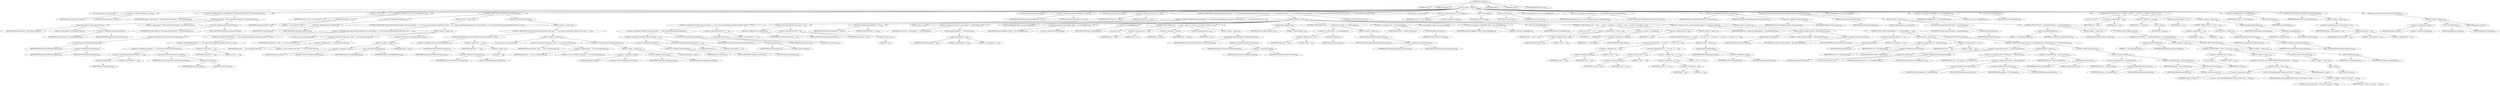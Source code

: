 digraph "normalize" {  
"1124" [label = <(METHOD,normalize)<SUB>549</SUB>> ]
"1125" [label = <(PARAM,this)<SUB>549</SUB>> ]
"1126" [label = <(PARAM,String path)<SUB>549</SUB>> ]
"1127" [label = <(BLOCK,&lt;empty&gt;,&lt;empty&gt;)<SUB>549</SUB>> ]
"1128" [label = <(LOCAL,String orig: java.lang.String)> ]
"1129" [label = <(&lt;operator&gt;.assignment,String orig = path)<SUB>550</SUB>> ]
"1130" [label = <(IDENTIFIER,orig,String orig = path)<SUB>550</SUB>> ]
"1131" [label = <(IDENTIFIER,path,String orig = path)<SUB>550</SUB>> ]
"1132" [label = <(&lt;operator&gt;.assignment,path = path.replace('/', File.separatorChar).replace('\\', File.separatorChar))<SUB>552</SUB>> ]
"1133" [label = <(IDENTIFIER,path,path = path.replace('/', File.separatorChar).replace('\\', File.separatorChar))<SUB>552</SUB>> ]
"1134" [label = <(replace,path.replace('/', File.separatorChar).replace('\\', File.separatorChar))<SUB>552</SUB>> ]
"1135" [label = <(replace,path.replace('/', File.separatorChar))<SUB>552</SUB>> ]
"1136" [label = <(IDENTIFIER,path,path.replace('/', File.separatorChar))<SUB>552</SUB>> ]
"1137" [label = <(LITERAL,'/',path.replace('/', File.separatorChar))<SUB>552</SUB>> ]
"1138" [label = <(&lt;operator&gt;.fieldAccess,File.separatorChar)<SUB>552</SUB>> ]
"1139" [label = <(IDENTIFIER,File,path.replace('/', File.separatorChar))<SUB>552</SUB>> ]
"1140" [label = <(FIELD_IDENTIFIER,separatorChar,separatorChar)<SUB>552</SUB>> ]
"1141" [label = <(LITERAL,'\\',path.replace('/', File.separatorChar).replace('\\', File.separatorChar))<SUB>553</SUB>> ]
"1142" [label = <(&lt;operator&gt;.fieldAccess,File.separatorChar)<SUB>553</SUB>> ]
"1143" [label = <(IDENTIFIER,File,path.replace('/', File.separatorChar).replace('\\', File.separatorChar))<SUB>553</SUB>> ]
"1144" [label = <(FIELD_IDENTIFIER,separatorChar,separatorChar)<SUB>553</SUB>> ]
"1145" [label = <(LOCAL,int colon: int)> ]
"1146" [label = <(&lt;operator&gt;.assignment,int colon = path.indexOf(&quot;:&quot;))<SUB>556</SUB>> ]
"1147" [label = <(IDENTIFIER,colon,int colon = path.indexOf(&quot;:&quot;))<SUB>556</SUB>> ]
"1148" [label = <(indexOf,path.indexOf(&quot;:&quot;))<SUB>556</SUB>> ]
"1149" [label = <(IDENTIFIER,path,path.indexOf(&quot;:&quot;))<SUB>556</SUB>> ]
"1150" [label = <(LITERAL,&quot;:&quot;,path.indexOf(&quot;:&quot;))<SUB>556</SUB>> ]
"1151" [label = <(CONTROL_STRUCTURE,if (!onNetWare),if (!onNetWare))<SUB>558</SUB>> ]
"1152" [label = <(&lt;operator&gt;.logicalNot,!onNetWare)<SUB>558</SUB>> ]
"1153" [label = <(&lt;operator&gt;.fieldAccess,this.onNetWare)<SUB>558</SUB>> ]
"1154" [label = <(IDENTIFIER,this,!onNetWare)<SUB>558</SUB>> ]
"1155" [label = <(FIELD_IDENTIFIER,onNetWare,onNetWare)<SUB>558</SUB>> ]
"1156" [label = <(BLOCK,&lt;empty&gt;,&lt;empty&gt;)<SUB>558</SUB>> ]
"1157" [label = <(CONTROL_STRUCTURE,if (!path.startsWith(File.separator) &amp;&amp; !(path.length() &gt;= 2 &amp;&amp; Character.isLetter(path.charAt(0)) &amp;&amp; colon == 1)),if (!path.startsWith(File.separator) &amp;&amp; !(path.length() &gt;= 2 &amp;&amp; Character.isLetter(path.charAt(0)) &amp;&amp; colon == 1)))<SUB>559</SUB>> ]
"1158" [label = <(&lt;operator&gt;.logicalAnd,!path.startsWith(File.separator) &amp;&amp; !(path.length() &gt;= 2 &amp;&amp; Character.isLetter(path.charAt(0)) &amp;&amp; colon == 1))<SUB>559</SUB>> ]
"1159" [label = <(&lt;operator&gt;.logicalNot,!path.startsWith(File.separator))<SUB>559</SUB>> ]
"1160" [label = <(startsWith,path.startsWith(File.separator))<SUB>559</SUB>> ]
"1161" [label = <(IDENTIFIER,path,path.startsWith(File.separator))<SUB>559</SUB>> ]
"1162" [label = <(&lt;operator&gt;.fieldAccess,File.separator)<SUB>559</SUB>> ]
"1163" [label = <(IDENTIFIER,File,path.startsWith(File.separator))<SUB>559</SUB>> ]
"1164" [label = <(FIELD_IDENTIFIER,separator,separator)<SUB>559</SUB>> ]
"1165" [label = <(&lt;operator&gt;.logicalNot,!(path.length() &gt;= 2 &amp;&amp; Character.isLetter(path.charAt(0)) &amp;&amp; colon == 1))<SUB>560</SUB>> ]
"1166" [label = <(&lt;operator&gt;.logicalAnd,path.length() &gt;= 2 &amp;&amp; Character.isLetter(path.charAt(0)) &amp;&amp; colon == 1)<SUB>560</SUB>> ]
"1167" [label = <(&lt;operator&gt;.logicalAnd,path.length() &gt;= 2 &amp;&amp; Character.isLetter(path.charAt(0)))<SUB>560</SUB>> ]
"1168" [label = <(&lt;operator&gt;.greaterEqualsThan,path.length() &gt;= 2)<SUB>560</SUB>> ]
"1169" [label = <(length,path.length())<SUB>560</SUB>> ]
"1170" [label = <(IDENTIFIER,path,path.length())<SUB>560</SUB>> ]
"1171" [label = <(LITERAL,2,path.length() &gt;= 2)<SUB>560</SUB>> ]
"1172" [label = <(isLetter,Character.isLetter(path.charAt(0)))<SUB>561</SUB>> ]
"1173" [label = <(IDENTIFIER,Character,Character.isLetter(path.charAt(0)))<SUB>561</SUB>> ]
"1174" [label = <(charAt,path.charAt(0))<SUB>561</SUB>> ]
"1175" [label = <(IDENTIFIER,path,path.charAt(0))<SUB>561</SUB>> ]
"1176" [label = <(LITERAL,0,path.charAt(0))<SUB>561</SUB>> ]
"1177" [label = <(&lt;operator&gt;.equals,colon == 1)<SUB>562</SUB>> ]
"1178" [label = <(IDENTIFIER,colon,colon == 1)<SUB>562</SUB>> ]
"1179" [label = <(LITERAL,1,colon == 1)<SUB>562</SUB>> ]
"1180" [label = <(BLOCK,&lt;empty&gt;,&lt;empty&gt;)<SUB>562</SUB>> ]
"1181" [label = <(LOCAL,String msg: java.lang.String)> ]
"1182" [label = <(&lt;operator&gt;.assignment,String msg = path + &quot; is not an absolute path&quot;)<SUB>563</SUB>> ]
"1183" [label = <(IDENTIFIER,msg,String msg = path + &quot; is not an absolute path&quot;)<SUB>563</SUB>> ]
"1184" [label = <(&lt;operator&gt;.addition,path + &quot; is not an absolute path&quot;)<SUB>563</SUB>> ]
"1185" [label = <(IDENTIFIER,path,path + &quot; is not an absolute path&quot;)<SUB>563</SUB>> ]
"1186" [label = <(LITERAL,&quot; is not an absolute path&quot;,path + &quot; is not an absolute path&quot;)<SUB>563</SUB>> ]
"1187" [label = <(&lt;operator&gt;.throw,throw new BuildException(msg);)<SUB>564</SUB>> ]
"1188" [label = <(BLOCK,&lt;empty&gt;,&lt;empty&gt;)<SUB>564</SUB>> ]
"1189" [label = <(&lt;operator&gt;.assignment,&lt;empty&gt;)> ]
"1190" [label = <(IDENTIFIER,$obj41,&lt;empty&gt;)> ]
"1191" [label = <(&lt;operator&gt;.alloc,new BuildException(msg))<SUB>564</SUB>> ]
"1192" [label = <(&lt;init&gt;,new BuildException(msg))<SUB>564</SUB>> ]
"1193" [label = <(IDENTIFIER,$obj41,new BuildException(msg))> ]
"1194" [label = <(IDENTIFIER,msg,new BuildException(msg))<SUB>564</SUB>> ]
"1195" [label = <(IDENTIFIER,$obj41,&lt;empty&gt;)> ]
"1196" [label = <(CONTROL_STRUCTURE,else,else)<SUB>566</SUB>> ]
"1197" [label = <(BLOCK,&lt;empty&gt;,&lt;empty&gt;)<SUB>566</SUB>> ]
"1198" [label = <(CONTROL_STRUCTURE,if (!path.startsWith(File.separator) &amp;&amp; (colon == -1)),if (!path.startsWith(File.separator) &amp;&amp; (colon == -1)))<SUB>567</SUB>> ]
"1199" [label = <(&lt;operator&gt;.logicalAnd,!path.startsWith(File.separator) &amp;&amp; (colon == -1))<SUB>567</SUB>> ]
"1200" [label = <(&lt;operator&gt;.logicalNot,!path.startsWith(File.separator))<SUB>567</SUB>> ]
"1201" [label = <(startsWith,path.startsWith(File.separator))<SUB>567</SUB>> ]
"1202" [label = <(IDENTIFIER,path,path.startsWith(File.separator))<SUB>567</SUB>> ]
"1203" [label = <(&lt;operator&gt;.fieldAccess,File.separator)<SUB>567</SUB>> ]
"1204" [label = <(IDENTIFIER,File,path.startsWith(File.separator))<SUB>567</SUB>> ]
"1205" [label = <(FIELD_IDENTIFIER,separator,separator)<SUB>567</SUB>> ]
"1206" [label = <(&lt;operator&gt;.equals,colon == -1)<SUB>568</SUB>> ]
"1207" [label = <(IDENTIFIER,colon,colon == -1)<SUB>568</SUB>> ]
"1208" [label = <(&lt;operator&gt;.minus,-1)<SUB>568</SUB>> ]
"1209" [label = <(LITERAL,1,-1)<SUB>568</SUB>> ]
"1210" [label = <(BLOCK,&lt;empty&gt;,&lt;empty&gt;)<SUB>568</SUB>> ]
"1211" [label = <(LOCAL,String msg: java.lang.String)> ]
"1212" [label = <(&lt;operator&gt;.assignment,String msg = path + &quot; is not an absolute path&quot;)<SUB>569</SUB>> ]
"1213" [label = <(IDENTIFIER,msg,String msg = path + &quot; is not an absolute path&quot;)<SUB>569</SUB>> ]
"1214" [label = <(&lt;operator&gt;.addition,path + &quot; is not an absolute path&quot;)<SUB>569</SUB>> ]
"1215" [label = <(IDENTIFIER,path,path + &quot; is not an absolute path&quot;)<SUB>569</SUB>> ]
"1216" [label = <(LITERAL,&quot; is not an absolute path&quot;,path + &quot; is not an absolute path&quot;)<SUB>569</SUB>> ]
"1217" [label = <(&lt;operator&gt;.throw,throw new BuildException(msg);)<SUB>570</SUB>> ]
"1218" [label = <(BLOCK,&lt;empty&gt;,&lt;empty&gt;)<SUB>570</SUB>> ]
"1219" [label = <(&lt;operator&gt;.assignment,&lt;empty&gt;)> ]
"1220" [label = <(IDENTIFIER,$obj42,&lt;empty&gt;)> ]
"1221" [label = <(&lt;operator&gt;.alloc,new BuildException(msg))<SUB>570</SUB>> ]
"1222" [label = <(&lt;init&gt;,new BuildException(msg))<SUB>570</SUB>> ]
"1223" [label = <(IDENTIFIER,$obj42,new BuildException(msg))> ]
"1224" [label = <(IDENTIFIER,msg,new BuildException(msg))<SUB>570</SUB>> ]
"1225" [label = <(IDENTIFIER,$obj42,&lt;empty&gt;)> ]
"1226" [label = <(LOCAL,boolean dosWithDrive: boolean)> ]
"1227" [label = <(&lt;operator&gt;.assignment,boolean dosWithDrive = false)<SUB>574</SUB>> ]
"1228" [label = <(IDENTIFIER,dosWithDrive,boolean dosWithDrive = false)<SUB>574</SUB>> ]
"1229" [label = <(LITERAL,false,boolean dosWithDrive = false)<SUB>574</SUB>> ]
"1230" [label = <(LOCAL,String root: java.lang.String)> ]
"1231" [label = <(&lt;operator&gt;.assignment,String root = null)<SUB>575</SUB>> ]
"1232" [label = <(IDENTIFIER,root,String root = null)<SUB>575</SUB>> ]
"1233" [label = <(LITERAL,null,String root = null)<SUB>575</SUB>> ]
"1234" [label = <(CONTROL_STRUCTURE,if ((!onNetWare &amp;&amp; path.length() &gt;= 2 &amp;&amp; Character.isLetter(path.charAt(0)) &amp;&amp; path.charAt(1) == ':') || (onNetWare &amp;&amp; colon &gt; -1)),if ((!onNetWare &amp;&amp; path.length() &gt;= 2 &amp;&amp; Character.isLetter(path.charAt(0)) &amp;&amp; path.charAt(1) == ':') || (onNetWare &amp;&amp; colon &gt; -1)))<SUB>577</SUB>> ]
"1235" [label = <(&lt;operator&gt;.logicalOr,(!onNetWare &amp;&amp; path.length() &gt;= 2 &amp;&amp; Character.isLetter(path.charAt(0)) &amp;&amp; path.charAt(1) == ':') || (onNetWare &amp;&amp; colon &gt; -1))<SUB>577</SUB>> ]
"1236" [label = <(&lt;operator&gt;.logicalAnd,!onNetWare &amp;&amp; path.length() &gt;= 2 &amp;&amp; Character.isLetter(path.charAt(0)) &amp;&amp; path.charAt(1) == ':')<SUB>577</SUB>> ]
"1237" [label = <(&lt;operator&gt;.logicalAnd,!onNetWare &amp;&amp; path.length() &gt;= 2 &amp;&amp; Character.isLetter(path.charAt(0)))<SUB>577</SUB>> ]
"1238" [label = <(&lt;operator&gt;.logicalAnd,!onNetWare &amp;&amp; path.length() &gt;= 2)<SUB>577</SUB>> ]
"1239" [label = <(&lt;operator&gt;.logicalNot,!onNetWare)<SUB>577</SUB>> ]
"1240" [label = <(&lt;operator&gt;.fieldAccess,this.onNetWare)<SUB>577</SUB>> ]
"1241" [label = <(IDENTIFIER,this,!onNetWare)<SUB>577</SUB>> ]
"1242" [label = <(FIELD_IDENTIFIER,onNetWare,onNetWare)<SUB>577</SUB>> ]
"1243" [label = <(&lt;operator&gt;.greaterEqualsThan,path.length() &gt;= 2)<SUB>578</SUB>> ]
"1244" [label = <(length,path.length())<SUB>578</SUB>> ]
"1245" [label = <(IDENTIFIER,path,path.length())<SUB>578</SUB>> ]
"1246" [label = <(LITERAL,2,path.length() &gt;= 2)<SUB>578</SUB>> ]
"1247" [label = <(isLetter,Character.isLetter(path.charAt(0)))<SUB>579</SUB>> ]
"1248" [label = <(IDENTIFIER,Character,Character.isLetter(path.charAt(0)))<SUB>579</SUB>> ]
"1249" [label = <(charAt,path.charAt(0))<SUB>579</SUB>> ]
"1250" [label = <(IDENTIFIER,path,path.charAt(0))<SUB>579</SUB>> ]
"1251" [label = <(LITERAL,0,path.charAt(0))<SUB>579</SUB>> ]
"1252" [label = <(&lt;operator&gt;.equals,path.charAt(1) == ':')<SUB>580</SUB>> ]
"1253" [label = <(charAt,path.charAt(1))<SUB>580</SUB>> ]
"1254" [label = <(IDENTIFIER,path,path.charAt(1))<SUB>580</SUB>> ]
"1255" [label = <(LITERAL,1,path.charAt(1))<SUB>580</SUB>> ]
"1256" [label = <(LITERAL,':',path.charAt(1) == ':')<SUB>580</SUB>> ]
"1257" [label = <(&lt;operator&gt;.logicalAnd,onNetWare &amp;&amp; colon &gt; -1)<SUB>581</SUB>> ]
"1258" [label = <(&lt;operator&gt;.fieldAccess,this.onNetWare)<SUB>581</SUB>> ]
"1259" [label = <(IDENTIFIER,this,onNetWare &amp;&amp; colon &gt; -1)<SUB>581</SUB>> ]
"1260" [label = <(FIELD_IDENTIFIER,onNetWare,onNetWare)<SUB>581</SUB>> ]
"1261" [label = <(&lt;operator&gt;.greaterThan,colon &gt; -1)<SUB>581</SUB>> ]
"1262" [label = <(IDENTIFIER,colon,colon &gt; -1)<SUB>581</SUB>> ]
"1263" [label = <(&lt;operator&gt;.minus,-1)<SUB>581</SUB>> ]
"1264" [label = <(LITERAL,1,-1)<SUB>581</SUB>> ]
"1265" [label = <(BLOCK,&lt;empty&gt;,&lt;empty&gt;)<SUB>581</SUB>> ]
"1266" [label = <(&lt;operator&gt;.assignment,dosWithDrive = true)<SUB>583</SUB>> ]
"1267" [label = <(IDENTIFIER,dosWithDrive,dosWithDrive = true)<SUB>583</SUB>> ]
"1268" [label = <(LITERAL,true,dosWithDrive = true)<SUB>583</SUB>> ]
"1269" [label = <(LOCAL,char[] ca: char[])> ]
"1270" [label = <(&lt;operator&gt;.assignment,char[] ca = path.replace('/', '\\').toCharArray())<SUB>585</SUB>> ]
"1271" [label = <(IDENTIFIER,ca,char[] ca = path.replace('/', '\\').toCharArray())<SUB>585</SUB>> ]
"1272" [label = <(toCharArray,path.replace('/', '\\').toCharArray())<SUB>585</SUB>> ]
"1273" [label = <(replace,path.replace('/', '\\'))<SUB>585</SUB>> ]
"1274" [label = <(IDENTIFIER,path,path.replace('/', '\\'))<SUB>585</SUB>> ]
"1275" [label = <(LITERAL,'/',path.replace('/', '\\'))<SUB>585</SUB>> ]
"1276" [label = <(LITERAL,'\\',path.replace('/', '\\'))<SUB>585</SUB>> ]
"57" [label = <(LOCAL,StringBuffer sbRoot: java.lang.StringBuffer)> ]
"1277" [label = <(&lt;operator&gt;.assignment,StringBuffer sbRoot = new StringBuffer())<SUB>586</SUB>> ]
"1278" [label = <(IDENTIFIER,sbRoot,StringBuffer sbRoot = new StringBuffer())<SUB>586</SUB>> ]
"1279" [label = <(&lt;operator&gt;.alloc,new StringBuffer())<SUB>586</SUB>> ]
"1280" [label = <(&lt;init&gt;,new StringBuffer())<SUB>586</SUB>> ]
"56" [label = <(IDENTIFIER,sbRoot,new StringBuffer())<SUB>586</SUB>> ]
"1281" [label = <(CONTROL_STRUCTURE,for (int i = 0; Some(i &lt; colon); i++),for (int i = 0; Some(i &lt; colon); i++))<SUB>587</SUB>> ]
"1282" [label = <(LOCAL,int i: int)> ]
"1283" [label = <(&lt;operator&gt;.assignment,int i = 0)<SUB>587</SUB>> ]
"1284" [label = <(IDENTIFIER,i,int i = 0)<SUB>587</SUB>> ]
"1285" [label = <(LITERAL,0,int i = 0)<SUB>587</SUB>> ]
"1286" [label = <(&lt;operator&gt;.lessThan,i &lt; colon)<SUB>587</SUB>> ]
"1287" [label = <(IDENTIFIER,i,i &lt; colon)<SUB>587</SUB>> ]
"1288" [label = <(IDENTIFIER,colon,i &lt; colon)<SUB>587</SUB>> ]
"1289" [label = <(&lt;operator&gt;.postIncrement,i++)<SUB>587</SUB>> ]
"1290" [label = <(IDENTIFIER,i,i++)<SUB>587</SUB>> ]
"1291" [label = <(BLOCK,&lt;empty&gt;,&lt;empty&gt;)<SUB>587</SUB>> ]
"1292" [label = <(append,sbRoot.append(Character.toUpperCase(ca[i])))<SUB>588</SUB>> ]
"1293" [label = <(IDENTIFIER,sbRoot,sbRoot.append(Character.toUpperCase(ca[i])))<SUB>588</SUB>> ]
"1294" [label = <(toUpperCase,Character.toUpperCase(ca[i]))<SUB>588</SUB>> ]
"1295" [label = <(IDENTIFIER,Character,Character.toUpperCase(ca[i]))<SUB>588</SUB>> ]
"1296" [label = <(&lt;operator&gt;.indexAccess,ca[i])<SUB>588</SUB>> ]
"1297" [label = <(IDENTIFIER,ca,Character.toUpperCase(ca[i]))<SUB>588</SUB>> ]
"1298" [label = <(IDENTIFIER,i,Character.toUpperCase(ca[i]))<SUB>588</SUB>> ]
"1299" [label = <(append,sbRoot.append(':'))<SUB>590</SUB>> ]
"1300" [label = <(IDENTIFIER,sbRoot,sbRoot.append(':'))<SUB>590</SUB>> ]
"1301" [label = <(LITERAL,':',sbRoot.append(':'))<SUB>590</SUB>> ]
"1302" [label = <(CONTROL_STRUCTURE,if (colon + 1 &lt; path.length()),if (colon + 1 &lt; path.length()))<SUB>591</SUB>> ]
"1303" [label = <(&lt;operator&gt;.lessThan,colon + 1 &lt; path.length())<SUB>591</SUB>> ]
"1304" [label = <(&lt;operator&gt;.addition,colon + 1)<SUB>591</SUB>> ]
"1305" [label = <(IDENTIFIER,colon,colon + 1)<SUB>591</SUB>> ]
"1306" [label = <(LITERAL,1,colon + 1)<SUB>591</SUB>> ]
"1307" [label = <(length,path.length())<SUB>591</SUB>> ]
"1308" [label = <(IDENTIFIER,path,path.length())<SUB>591</SUB>> ]
"1309" [label = <(BLOCK,&lt;empty&gt;,&lt;empty&gt;)<SUB>591</SUB>> ]
"1310" [label = <(append,sbRoot.append(File.separatorChar))<SUB>592</SUB>> ]
"1311" [label = <(IDENTIFIER,sbRoot,sbRoot.append(File.separatorChar))<SUB>592</SUB>> ]
"1312" [label = <(&lt;operator&gt;.fieldAccess,File.separatorChar)<SUB>592</SUB>> ]
"1313" [label = <(IDENTIFIER,File,sbRoot.append(File.separatorChar))<SUB>592</SUB>> ]
"1314" [label = <(FIELD_IDENTIFIER,separatorChar,separatorChar)<SUB>592</SUB>> ]
"1315" [label = <(&lt;operator&gt;.assignment,root = sbRoot.toString())<SUB>594</SUB>> ]
"1316" [label = <(IDENTIFIER,root,root = sbRoot.toString())<SUB>594</SUB>> ]
"1317" [label = <(toString,sbRoot.toString())<SUB>594</SUB>> ]
"1318" [label = <(IDENTIFIER,sbRoot,sbRoot.toString())<SUB>594</SUB>> ]
"59" [label = <(LOCAL,StringBuffer sbPath: java.lang.StringBuffer)> ]
"1319" [label = <(&lt;operator&gt;.assignment,StringBuffer sbPath = new StringBuffer())<SUB>597</SUB>> ]
"1320" [label = <(IDENTIFIER,sbPath,StringBuffer sbPath = new StringBuffer())<SUB>597</SUB>> ]
"1321" [label = <(&lt;operator&gt;.alloc,new StringBuffer())<SUB>597</SUB>> ]
"1322" [label = <(&lt;init&gt;,new StringBuffer())<SUB>597</SUB>> ]
"58" [label = <(IDENTIFIER,sbPath,new StringBuffer())<SUB>597</SUB>> ]
"1323" [label = <(CONTROL_STRUCTURE,for (int i = colon + 1; Some(i &lt; ca.length); i++),for (int i = colon + 1; Some(i &lt; ca.length); i++))<SUB>598</SUB>> ]
"1324" [label = <(LOCAL,int i: int)> ]
"1325" [label = <(&lt;operator&gt;.assignment,int i = colon + 1)<SUB>598</SUB>> ]
"1326" [label = <(IDENTIFIER,i,int i = colon + 1)<SUB>598</SUB>> ]
"1327" [label = <(&lt;operator&gt;.addition,colon + 1)<SUB>598</SUB>> ]
"1328" [label = <(IDENTIFIER,colon,colon + 1)<SUB>598</SUB>> ]
"1329" [label = <(LITERAL,1,colon + 1)<SUB>598</SUB>> ]
"1330" [label = <(&lt;operator&gt;.lessThan,i &lt; ca.length)<SUB>598</SUB>> ]
"1331" [label = <(IDENTIFIER,i,i &lt; ca.length)<SUB>598</SUB>> ]
"1332" [label = <(&lt;operator&gt;.fieldAccess,ca.length)<SUB>598</SUB>> ]
"1333" [label = <(IDENTIFIER,ca,i &lt; ca.length)<SUB>598</SUB>> ]
"1334" [label = <(FIELD_IDENTIFIER,length,length)<SUB>598</SUB>> ]
"1335" [label = <(&lt;operator&gt;.postIncrement,i++)<SUB>598</SUB>> ]
"1336" [label = <(IDENTIFIER,i,i++)<SUB>598</SUB>> ]
"1337" [label = <(BLOCK,&lt;empty&gt;,&lt;empty&gt;)<SUB>598</SUB>> ]
"1338" [label = <(CONTROL_STRUCTURE,if ((ca[i] != '\\') || (ca[i] == '\\' &amp;&amp; ca[i - 1] != '\\')),if ((ca[i] != '\\') || (ca[i] == '\\' &amp;&amp; ca[i - 1] != '\\')))<SUB>599</SUB>> ]
"1339" [label = <(&lt;operator&gt;.logicalOr,(ca[i] != '\\') || (ca[i] == '\\' &amp;&amp; ca[i - 1] != '\\'))<SUB>599</SUB>> ]
"1340" [label = <(&lt;operator&gt;.notEquals,ca[i] != '\\')<SUB>599</SUB>> ]
"1341" [label = <(&lt;operator&gt;.indexAccess,ca[i])<SUB>599</SUB>> ]
"1342" [label = <(IDENTIFIER,ca,ca[i] != '\\')<SUB>599</SUB>> ]
"1343" [label = <(IDENTIFIER,i,ca[i] != '\\')<SUB>599</SUB>> ]
"1344" [label = <(LITERAL,'\\',ca[i] != '\\')<SUB>599</SUB>> ]
"1345" [label = <(&lt;operator&gt;.logicalAnd,ca[i] == '\\' &amp;&amp; ca[i - 1] != '\\')<SUB>600</SUB>> ]
"1346" [label = <(&lt;operator&gt;.equals,ca[i] == '\\')<SUB>600</SUB>> ]
"1347" [label = <(&lt;operator&gt;.indexAccess,ca[i])<SUB>600</SUB>> ]
"1348" [label = <(IDENTIFIER,ca,ca[i] == '\\')<SUB>600</SUB>> ]
"1349" [label = <(IDENTIFIER,i,ca[i] == '\\')<SUB>600</SUB>> ]
"1350" [label = <(LITERAL,'\\',ca[i] == '\\')<SUB>600</SUB>> ]
"1351" [label = <(&lt;operator&gt;.notEquals,ca[i - 1] != '\\')<SUB>600</SUB>> ]
"1352" [label = <(&lt;operator&gt;.indexAccess,ca[i - 1])<SUB>600</SUB>> ]
"1353" [label = <(IDENTIFIER,ca,ca[i - 1] != '\\')<SUB>600</SUB>> ]
"1354" [label = <(&lt;operator&gt;.subtraction,i - 1)<SUB>600</SUB>> ]
"1355" [label = <(IDENTIFIER,i,i - 1)<SUB>600</SUB>> ]
"1356" [label = <(LITERAL,1,i - 1)<SUB>600</SUB>> ]
"1357" [label = <(LITERAL,'\\',ca[i - 1] != '\\')<SUB>600</SUB>> ]
"1358" [label = <(BLOCK,&lt;empty&gt;,&lt;empty&gt;)<SUB>600</SUB>> ]
"1359" [label = <(append,sbPath.append(ca[i]))<SUB>601</SUB>> ]
"1360" [label = <(IDENTIFIER,sbPath,sbPath.append(ca[i]))<SUB>601</SUB>> ]
"1361" [label = <(&lt;operator&gt;.indexAccess,ca[i])<SUB>601</SUB>> ]
"1362" [label = <(IDENTIFIER,ca,sbPath.append(ca[i]))<SUB>601</SUB>> ]
"1363" [label = <(IDENTIFIER,i,sbPath.append(ca[i]))<SUB>601</SUB>> ]
"1364" [label = <(&lt;operator&gt;.assignment,path = sbPath.toString().replace('\\', File.separatorChar))<SUB>604</SUB>> ]
"1365" [label = <(IDENTIFIER,path,path = sbPath.toString().replace('\\', File.separatorChar))<SUB>604</SUB>> ]
"1366" [label = <(replace,sbPath.toString().replace('\\', File.separatorChar))<SUB>604</SUB>> ]
"1367" [label = <(toString,sbPath.toString())<SUB>604</SUB>> ]
"1368" [label = <(IDENTIFIER,sbPath,sbPath.toString())<SUB>604</SUB>> ]
"1369" [label = <(LITERAL,'\\',sbPath.toString().replace('\\', File.separatorChar))<SUB>604</SUB>> ]
"1370" [label = <(&lt;operator&gt;.fieldAccess,File.separatorChar)<SUB>604</SUB>> ]
"1371" [label = <(IDENTIFIER,File,sbPath.toString().replace('\\', File.separatorChar))<SUB>604</SUB>> ]
"1372" [label = <(FIELD_IDENTIFIER,separatorChar,separatorChar)<SUB>604</SUB>> ]
"1373" [label = <(CONTROL_STRUCTURE,else,else)<SUB>606</SUB>> ]
"1374" [label = <(BLOCK,&lt;empty&gt;,&lt;empty&gt;)<SUB>606</SUB>> ]
"1375" [label = <(CONTROL_STRUCTURE,if (path.length() == 1),if (path.length() == 1))<SUB>607</SUB>> ]
"1376" [label = <(&lt;operator&gt;.equals,path.length() == 1)<SUB>607</SUB>> ]
"1377" [label = <(length,path.length())<SUB>607</SUB>> ]
"1378" [label = <(IDENTIFIER,path,path.length())<SUB>607</SUB>> ]
"1379" [label = <(LITERAL,1,path.length() == 1)<SUB>607</SUB>> ]
"1380" [label = <(BLOCK,&lt;empty&gt;,&lt;empty&gt;)<SUB>607</SUB>> ]
"1381" [label = <(&lt;operator&gt;.assignment,root = File.separator)<SUB>608</SUB>> ]
"1382" [label = <(IDENTIFIER,root,root = File.separator)<SUB>608</SUB>> ]
"1383" [label = <(&lt;operator&gt;.fieldAccess,File.separator)<SUB>608</SUB>> ]
"1384" [label = <(IDENTIFIER,File,root = File.separator)<SUB>608</SUB>> ]
"1385" [label = <(FIELD_IDENTIFIER,separator,separator)<SUB>608</SUB>> ]
"1386" [label = <(&lt;operator&gt;.assignment,path = &quot;&quot;)<SUB>609</SUB>> ]
"1387" [label = <(IDENTIFIER,path,path = &quot;&quot;)<SUB>609</SUB>> ]
"1388" [label = <(LITERAL,&quot;&quot;,path = &quot;&quot;)<SUB>609</SUB>> ]
"1389" [label = <(CONTROL_STRUCTURE,else,else)<SUB>610</SUB>> ]
"1390" [label = <(CONTROL_STRUCTURE,if (path.charAt(1) == File.separatorChar),if (path.charAt(1) == File.separatorChar))<SUB>610</SUB>> ]
"1391" [label = <(&lt;operator&gt;.equals,path.charAt(1) == File.separatorChar)<SUB>610</SUB>> ]
"1392" [label = <(charAt,path.charAt(1))<SUB>610</SUB>> ]
"1393" [label = <(IDENTIFIER,path,path.charAt(1))<SUB>610</SUB>> ]
"1394" [label = <(LITERAL,1,path.charAt(1))<SUB>610</SUB>> ]
"1395" [label = <(&lt;operator&gt;.fieldAccess,File.separatorChar)<SUB>610</SUB>> ]
"1396" [label = <(IDENTIFIER,File,path.charAt(1) == File.separatorChar)<SUB>610</SUB>> ]
"1397" [label = <(FIELD_IDENTIFIER,separatorChar,separatorChar)<SUB>610</SUB>> ]
"1398" [label = <(BLOCK,&lt;empty&gt;,&lt;empty&gt;)<SUB>610</SUB>> ]
"1399" [label = <(&lt;operator&gt;.assignment,root = File.separator + File.separator)<SUB>612</SUB>> ]
"1400" [label = <(IDENTIFIER,root,root = File.separator + File.separator)<SUB>612</SUB>> ]
"1401" [label = <(&lt;operator&gt;.addition,File.separator + File.separator)<SUB>612</SUB>> ]
"1402" [label = <(&lt;operator&gt;.fieldAccess,File.separator)<SUB>612</SUB>> ]
"1403" [label = <(IDENTIFIER,File,File.separator + File.separator)<SUB>612</SUB>> ]
"1404" [label = <(FIELD_IDENTIFIER,separator,separator)<SUB>612</SUB>> ]
"1405" [label = <(&lt;operator&gt;.fieldAccess,File.separator)<SUB>612</SUB>> ]
"1406" [label = <(IDENTIFIER,File,File.separator + File.separator)<SUB>612</SUB>> ]
"1407" [label = <(FIELD_IDENTIFIER,separator,separator)<SUB>612</SUB>> ]
"1408" [label = <(&lt;operator&gt;.assignment,path = path.substring(2))<SUB>613</SUB>> ]
"1409" [label = <(IDENTIFIER,path,path = path.substring(2))<SUB>613</SUB>> ]
"1410" [label = <(substring,path.substring(2))<SUB>613</SUB>> ]
"1411" [label = <(IDENTIFIER,path,path.substring(2))<SUB>613</SUB>> ]
"1412" [label = <(LITERAL,2,path.substring(2))<SUB>613</SUB>> ]
"1413" [label = <(CONTROL_STRUCTURE,else,else)<SUB>614</SUB>> ]
"1414" [label = <(BLOCK,&lt;empty&gt;,&lt;empty&gt;)<SUB>614</SUB>> ]
"1415" [label = <(&lt;operator&gt;.assignment,root = File.separator)<SUB>615</SUB>> ]
"1416" [label = <(IDENTIFIER,root,root = File.separator)<SUB>615</SUB>> ]
"1417" [label = <(&lt;operator&gt;.fieldAccess,File.separator)<SUB>615</SUB>> ]
"1418" [label = <(IDENTIFIER,File,root = File.separator)<SUB>615</SUB>> ]
"1419" [label = <(FIELD_IDENTIFIER,separator,separator)<SUB>615</SUB>> ]
"1420" [label = <(&lt;operator&gt;.assignment,path = path.substring(1))<SUB>616</SUB>> ]
"1421" [label = <(IDENTIFIER,path,path = path.substring(1))<SUB>616</SUB>> ]
"1422" [label = <(substring,path.substring(1))<SUB>616</SUB>> ]
"1423" [label = <(IDENTIFIER,path,path.substring(1))<SUB>616</SUB>> ]
"1424" [label = <(LITERAL,1,path.substring(1))<SUB>616</SUB>> ]
"61" [label = <(LOCAL,Stack s: java.util.Stack)> ]
"1425" [label = <(&lt;operator&gt;.assignment,Stack s = new Stack())<SUB>620</SUB>> ]
"1426" [label = <(IDENTIFIER,s,Stack s = new Stack())<SUB>620</SUB>> ]
"1427" [label = <(&lt;operator&gt;.alloc,new Stack())<SUB>620</SUB>> ]
"1428" [label = <(&lt;init&gt;,new Stack())<SUB>620</SUB>> ]
"60" [label = <(IDENTIFIER,s,new Stack())<SUB>620</SUB>> ]
"1429" [label = <(push,s.push(root))<SUB>621</SUB>> ]
"1430" [label = <(IDENTIFIER,s,s.push(root))<SUB>621</SUB>> ]
"1431" [label = <(IDENTIFIER,root,s.push(root))<SUB>621</SUB>> ]
"63" [label = <(LOCAL,StringTokenizer tok: java.util.StringTokenizer)> ]
"1432" [label = <(&lt;operator&gt;.assignment,StringTokenizer tok = new StringTokenizer(path, File.separator))<SUB>622</SUB>> ]
"1433" [label = <(IDENTIFIER,tok,StringTokenizer tok = new StringTokenizer(path, File.separator))<SUB>622</SUB>> ]
"1434" [label = <(&lt;operator&gt;.alloc,new StringTokenizer(path, File.separator))<SUB>622</SUB>> ]
"1435" [label = <(&lt;init&gt;,new StringTokenizer(path, File.separator))<SUB>622</SUB>> ]
"62" [label = <(IDENTIFIER,tok,new StringTokenizer(path, File.separator))<SUB>622</SUB>> ]
"1436" [label = <(IDENTIFIER,path,new StringTokenizer(path, File.separator))<SUB>622</SUB>> ]
"1437" [label = <(&lt;operator&gt;.fieldAccess,File.separator)<SUB>622</SUB>> ]
"1438" [label = <(IDENTIFIER,File,new StringTokenizer(path, File.separator))<SUB>622</SUB>> ]
"1439" [label = <(FIELD_IDENTIFIER,separator,separator)<SUB>622</SUB>> ]
"1440" [label = <(CONTROL_STRUCTURE,while (tok.hasMoreTokens()),while (tok.hasMoreTokens()))<SUB>623</SUB>> ]
"1441" [label = <(hasMoreTokens,tok.hasMoreTokens())<SUB>623</SUB>> ]
"1442" [label = <(IDENTIFIER,tok,tok.hasMoreTokens())<SUB>623</SUB>> ]
"1443" [label = <(BLOCK,&lt;empty&gt;,&lt;empty&gt;)<SUB>623</SUB>> ]
"1444" [label = <(LOCAL,String thisToken: java.lang.String)> ]
"1445" [label = <(&lt;operator&gt;.assignment,String thisToken = tok.nextToken())<SUB>624</SUB>> ]
"1446" [label = <(IDENTIFIER,thisToken,String thisToken = tok.nextToken())<SUB>624</SUB>> ]
"1447" [label = <(nextToken,tok.nextToken())<SUB>624</SUB>> ]
"1448" [label = <(IDENTIFIER,tok,tok.nextToken())<SUB>624</SUB>> ]
"1449" [label = <(CONTROL_STRUCTURE,if (&quot;.&quot;.equals(thisToken)),if (&quot;.&quot;.equals(thisToken)))<SUB>625</SUB>> ]
"1450" [label = <(equals,this.equals(thisToken))<SUB>625</SUB>> ]
"1451" [label = <(LITERAL,&quot;.&quot;,this.equals(thisToken))<SUB>625</SUB>> ]
"1452" [label = <(IDENTIFIER,thisToken,this.equals(thisToken))<SUB>625</SUB>> ]
"1453" [label = <(BLOCK,&lt;empty&gt;,&lt;empty&gt;)<SUB>625</SUB>> ]
"1454" [label = <(CONTROL_STRUCTURE,continue;,continue;)<SUB>626</SUB>> ]
"1455" [label = <(CONTROL_STRUCTURE,else,else)<SUB>627</SUB>> ]
"1456" [label = <(CONTROL_STRUCTURE,if (&quot;..&quot;.equals(thisToken)),if (&quot;..&quot;.equals(thisToken)))<SUB>627</SUB>> ]
"1457" [label = <(equals,this.equals(thisToken))<SUB>627</SUB>> ]
"1458" [label = <(LITERAL,&quot;..&quot;,this.equals(thisToken))<SUB>627</SUB>> ]
"1459" [label = <(IDENTIFIER,thisToken,this.equals(thisToken))<SUB>627</SUB>> ]
"1460" [label = <(BLOCK,&lt;empty&gt;,&lt;empty&gt;)<SUB>627</SUB>> ]
"1461" [label = <(CONTROL_STRUCTURE,if (s.size() &lt; 2),if (s.size() &lt; 2))<SUB>628</SUB>> ]
"1462" [label = <(&lt;operator&gt;.lessThan,s.size() &lt; 2)<SUB>628</SUB>> ]
"1463" [label = <(size,s.size())<SUB>628</SUB>> ]
"1464" [label = <(IDENTIFIER,s,s.size())<SUB>628</SUB>> ]
"1465" [label = <(LITERAL,2,s.size() &lt; 2)<SUB>628</SUB>> ]
"1466" [label = <(BLOCK,&lt;empty&gt;,&lt;empty&gt;)<SUB>628</SUB>> ]
"1467" [label = <(&lt;operator&gt;.throw,throw new BuildException(&quot;Cannot resolve path &quot; + orig);)<SUB>629</SUB>> ]
"1468" [label = <(BLOCK,&lt;empty&gt;,&lt;empty&gt;)<SUB>629</SUB>> ]
"1469" [label = <(&lt;operator&gt;.assignment,&lt;empty&gt;)> ]
"1470" [label = <(IDENTIFIER,$obj47,&lt;empty&gt;)> ]
"1471" [label = <(&lt;operator&gt;.alloc,new BuildException(&quot;Cannot resolve path &quot; + orig))<SUB>629</SUB>> ]
"1472" [label = <(&lt;init&gt;,new BuildException(&quot;Cannot resolve path &quot; + orig))<SUB>629</SUB>> ]
"1473" [label = <(IDENTIFIER,$obj47,new BuildException(&quot;Cannot resolve path &quot; + orig))> ]
"1474" [label = <(&lt;operator&gt;.addition,&quot;Cannot resolve path &quot; + orig)<SUB>629</SUB>> ]
"1475" [label = <(LITERAL,&quot;Cannot resolve path &quot;,&quot;Cannot resolve path &quot; + orig)<SUB>629</SUB>> ]
"1476" [label = <(IDENTIFIER,orig,&quot;Cannot resolve path &quot; + orig)<SUB>629</SUB>> ]
"1477" [label = <(IDENTIFIER,$obj47,&lt;empty&gt;)> ]
"1478" [label = <(CONTROL_STRUCTURE,else,else)<SUB>630</SUB>> ]
"1479" [label = <(BLOCK,&lt;empty&gt;,&lt;empty&gt;)<SUB>630</SUB>> ]
"1480" [label = <(pop,s.pop())<SUB>631</SUB>> ]
"1481" [label = <(IDENTIFIER,s,s.pop())<SUB>631</SUB>> ]
"1482" [label = <(CONTROL_STRUCTURE,else,else)<SUB>633</SUB>> ]
"1483" [label = <(BLOCK,&lt;empty&gt;,&lt;empty&gt;)<SUB>633</SUB>> ]
"1484" [label = <(push,s.push(thisToken))<SUB>634</SUB>> ]
"1485" [label = <(IDENTIFIER,s,s.push(thisToken))<SUB>634</SUB>> ]
"1486" [label = <(IDENTIFIER,thisToken,s.push(thisToken))<SUB>634</SUB>> ]
"65" [label = <(LOCAL,StringBuffer sb: java.lang.StringBuffer)> ]
"1487" [label = <(&lt;operator&gt;.assignment,StringBuffer sb = new StringBuffer())<SUB>638</SUB>> ]
"1488" [label = <(IDENTIFIER,sb,StringBuffer sb = new StringBuffer())<SUB>638</SUB>> ]
"1489" [label = <(&lt;operator&gt;.alloc,new StringBuffer())<SUB>638</SUB>> ]
"1490" [label = <(&lt;init&gt;,new StringBuffer())<SUB>638</SUB>> ]
"64" [label = <(IDENTIFIER,sb,new StringBuffer())<SUB>638</SUB>> ]
"1491" [label = <(CONTROL_STRUCTURE,for (int i = 0; Some(i &lt; s.size()); i++),for (int i = 0; Some(i &lt; s.size()); i++))<SUB>639</SUB>> ]
"1492" [label = <(LOCAL,int i: int)> ]
"1493" [label = <(&lt;operator&gt;.assignment,int i = 0)<SUB>639</SUB>> ]
"1494" [label = <(IDENTIFIER,i,int i = 0)<SUB>639</SUB>> ]
"1495" [label = <(LITERAL,0,int i = 0)<SUB>639</SUB>> ]
"1496" [label = <(&lt;operator&gt;.lessThan,i &lt; s.size())<SUB>639</SUB>> ]
"1497" [label = <(IDENTIFIER,i,i &lt; s.size())<SUB>639</SUB>> ]
"1498" [label = <(size,s.size())<SUB>639</SUB>> ]
"1499" [label = <(IDENTIFIER,s,s.size())<SUB>639</SUB>> ]
"1500" [label = <(&lt;operator&gt;.postIncrement,i++)<SUB>639</SUB>> ]
"1501" [label = <(IDENTIFIER,i,i++)<SUB>639</SUB>> ]
"1502" [label = <(BLOCK,&lt;empty&gt;,&lt;empty&gt;)<SUB>639</SUB>> ]
"1503" [label = <(CONTROL_STRUCTURE,if (i &gt; 1),if (i &gt; 1))<SUB>640</SUB>> ]
"1504" [label = <(&lt;operator&gt;.greaterThan,i &gt; 1)<SUB>640</SUB>> ]
"1505" [label = <(IDENTIFIER,i,i &gt; 1)<SUB>640</SUB>> ]
"1506" [label = <(LITERAL,1,i &gt; 1)<SUB>640</SUB>> ]
"1507" [label = <(BLOCK,&lt;empty&gt;,&lt;empty&gt;)<SUB>640</SUB>> ]
"1508" [label = <(append,sb.append(File.separatorChar))<SUB>643</SUB>> ]
"1509" [label = <(IDENTIFIER,sb,sb.append(File.separatorChar))<SUB>643</SUB>> ]
"1510" [label = <(&lt;operator&gt;.fieldAccess,File.separatorChar)<SUB>643</SUB>> ]
"1511" [label = <(IDENTIFIER,File,sb.append(File.separatorChar))<SUB>643</SUB>> ]
"1512" [label = <(FIELD_IDENTIFIER,separatorChar,separatorChar)<SUB>643</SUB>> ]
"1513" [label = <(append,sb.append(s.elementAt(i)))<SUB>645</SUB>> ]
"1514" [label = <(IDENTIFIER,sb,sb.append(s.elementAt(i)))<SUB>645</SUB>> ]
"1515" [label = <(elementAt,s.elementAt(i))<SUB>645</SUB>> ]
"1516" [label = <(IDENTIFIER,s,s.elementAt(i))<SUB>645</SUB>> ]
"1517" [label = <(IDENTIFIER,i,s.elementAt(i))<SUB>645</SUB>> ]
"1518" [label = <(&lt;operator&gt;.assignment,path = sb.toString())<SUB>649</SUB>> ]
"1519" [label = <(IDENTIFIER,path,path = sb.toString())<SUB>649</SUB>> ]
"1520" [label = <(toString,sb.toString())<SUB>649</SUB>> ]
"1521" [label = <(IDENTIFIER,sb,sb.toString())<SUB>649</SUB>> ]
"1522" [label = <(CONTROL_STRUCTURE,if (dosWithDrive),if (dosWithDrive))<SUB>650</SUB>> ]
"1523" [label = <(IDENTIFIER,dosWithDrive,if (dosWithDrive))<SUB>650</SUB>> ]
"1524" [label = <(BLOCK,&lt;empty&gt;,&lt;empty&gt;)<SUB>650</SUB>> ]
"1525" [label = <(&lt;operator&gt;.assignment,path = path.replace('/', '\\'))<SUB>651</SUB>> ]
"1526" [label = <(IDENTIFIER,path,path = path.replace('/', '\\'))<SUB>651</SUB>> ]
"1527" [label = <(replace,path.replace('/', '\\'))<SUB>651</SUB>> ]
"1528" [label = <(IDENTIFIER,path,path.replace('/', '\\'))<SUB>651</SUB>> ]
"1529" [label = <(LITERAL,'/',path.replace('/', '\\'))<SUB>651</SUB>> ]
"1530" [label = <(LITERAL,'\\',path.replace('/', '\\'))<SUB>651</SUB>> ]
"1531" [label = <(RETURN,return new File(path);,return new File(path);)<SUB>653</SUB>> ]
"1532" [label = <(BLOCK,&lt;empty&gt;,&lt;empty&gt;)<SUB>653</SUB>> ]
"1533" [label = <(&lt;operator&gt;.assignment,&lt;empty&gt;)> ]
"1534" [label = <(IDENTIFIER,$obj49,&lt;empty&gt;)> ]
"1535" [label = <(&lt;operator&gt;.alloc,new File(path))<SUB>653</SUB>> ]
"1536" [label = <(&lt;init&gt;,new File(path))<SUB>653</SUB>> ]
"1537" [label = <(IDENTIFIER,$obj49,new File(path))> ]
"1538" [label = <(IDENTIFIER,path,new File(path))<SUB>653</SUB>> ]
"1539" [label = <(IDENTIFIER,$obj49,&lt;empty&gt;)> ]
"1540" [label = <(MODIFIER,PUBLIC)> ]
"1541" [label = <(MODIFIER,VIRTUAL)> ]
"1542" [label = <(METHOD_RETURN,java.io.File)<SUB>549</SUB>> ]
  "1124" -> "1125" 
  "1124" -> "1126" 
  "1124" -> "1127" 
  "1124" -> "1540" 
  "1124" -> "1541" 
  "1124" -> "1542" 
  "1127" -> "1128" 
  "1127" -> "1129" 
  "1127" -> "1132" 
  "1127" -> "1145" 
  "1127" -> "1146" 
  "1127" -> "1151" 
  "1127" -> "1226" 
  "1127" -> "1227" 
  "1127" -> "1230" 
  "1127" -> "1231" 
  "1127" -> "1234" 
  "1127" -> "61" 
  "1127" -> "1425" 
  "1127" -> "1428" 
  "1127" -> "1429" 
  "1127" -> "63" 
  "1127" -> "1432" 
  "1127" -> "1435" 
  "1127" -> "1440" 
  "1127" -> "65" 
  "1127" -> "1487" 
  "1127" -> "1490" 
  "1127" -> "1491" 
  "1127" -> "1518" 
  "1127" -> "1522" 
  "1127" -> "1531" 
  "1129" -> "1130" 
  "1129" -> "1131" 
  "1132" -> "1133" 
  "1132" -> "1134" 
  "1134" -> "1135" 
  "1134" -> "1141" 
  "1134" -> "1142" 
  "1135" -> "1136" 
  "1135" -> "1137" 
  "1135" -> "1138" 
  "1138" -> "1139" 
  "1138" -> "1140" 
  "1142" -> "1143" 
  "1142" -> "1144" 
  "1146" -> "1147" 
  "1146" -> "1148" 
  "1148" -> "1149" 
  "1148" -> "1150" 
  "1151" -> "1152" 
  "1151" -> "1156" 
  "1151" -> "1196" 
  "1152" -> "1153" 
  "1153" -> "1154" 
  "1153" -> "1155" 
  "1156" -> "1157" 
  "1157" -> "1158" 
  "1157" -> "1180" 
  "1158" -> "1159" 
  "1158" -> "1165" 
  "1159" -> "1160" 
  "1160" -> "1161" 
  "1160" -> "1162" 
  "1162" -> "1163" 
  "1162" -> "1164" 
  "1165" -> "1166" 
  "1166" -> "1167" 
  "1166" -> "1177" 
  "1167" -> "1168" 
  "1167" -> "1172" 
  "1168" -> "1169" 
  "1168" -> "1171" 
  "1169" -> "1170" 
  "1172" -> "1173" 
  "1172" -> "1174" 
  "1174" -> "1175" 
  "1174" -> "1176" 
  "1177" -> "1178" 
  "1177" -> "1179" 
  "1180" -> "1181" 
  "1180" -> "1182" 
  "1180" -> "1187" 
  "1182" -> "1183" 
  "1182" -> "1184" 
  "1184" -> "1185" 
  "1184" -> "1186" 
  "1187" -> "1188" 
  "1188" -> "1189" 
  "1188" -> "1192" 
  "1188" -> "1195" 
  "1189" -> "1190" 
  "1189" -> "1191" 
  "1192" -> "1193" 
  "1192" -> "1194" 
  "1196" -> "1197" 
  "1197" -> "1198" 
  "1198" -> "1199" 
  "1198" -> "1210" 
  "1199" -> "1200" 
  "1199" -> "1206" 
  "1200" -> "1201" 
  "1201" -> "1202" 
  "1201" -> "1203" 
  "1203" -> "1204" 
  "1203" -> "1205" 
  "1206" -> "1207" 
  "1206" -> "1208" 
  "1208" -> "1209" 
  "1210" -> "1211" 
  "1210" -> "1212" 
  "1210" -> "1217" 
  "1212" -> "1213" 
  "1212" -> "1214" 
  "1214" -> "1215" 
  "1214" -> "1216" 
  "1217" -> "1218" 
  "1218" -> "1219" 
  "1218" -> "1222" 
  "1218" -> "1225" 
  "1219" -> "1220" 
  "1219" -> "1221" 
  "1222" -> "1223" 
  "1222" -> "1224" 
  "1227" -> "1228" 
  "1227" -> "1229" 
  "1231" -> "1232" 
  "1231" -> "1233" 
  "1234" -> "1235" 
  "1234" -> "1265" 
  "1234" -> "1373" 
  "1235" -> "1236" 
  "1235" -> "1257" 
  "1236" -> "1237" 
  "1236" -> "1252" 
  "1237" -> "1238" 
  "1237" -> "1247" 
  "1238" -> "1239" 
  "1238" -> "1243" 
  "1239" -> "1240" 
  "1240" -> "1241" 
  "1240" -> "1242" 
  "1243" -> "1244" 
  "1243" -> "1246" 
  "1244" -> "1245" 
  "1247" -> "1248" 
  "1247" -> "1249" 
  "1249" -> "1250" 
  "1249" -> "1251" 
  "1252" -> "1253" 
  "1252" -> "1256" 
  "1253" -> "1254" 
  "1253" -> "1255" 
  "1257" -> "1258" 
  "1257" -> "1261" 
  "1258" -> "1259" 
  "1258" -> "1260" 
  "1261" -> "1262" 
  "1261" -> "1263" 
  "1263" -> "1264" 
  "1265" -> "1266" 
  "1265" -> "1269" 
  "1265" -> "1270" 
  "1265" -> "57" 
  "1265" -> "1277" 
  "1265" -> "1280" 
  "1265" -> "1281" 
  "1265" -> "1299" 
  "1265" -> "1302" 
  "1265" -> "1315" 
  "1265" -> "59" 
  "1265" -> "1319" 
  "1265" -> "1322" 
  "1265" -> "1323" 
  "1265" -> "1364" 
  "1266" -> "1267" 
  "1266" -> "1268" 
  "1270" -> "1271" 
  "1270" -> "1272" 
  "1272" -> "1273" 
  "1273" -> "1274" 
  "1273" -> "1275" 
  "1273" -> "1276" 
  "1277" -> "1278" 
  "1277" -> "1279" 
  "1280" -> "56" 
  "1281" -> "1282" 
  "1281" -> "1283" 
  "1281" -> "1286" 
  "1281" -> "1289" 
  "1281" -> "1291" 
  "1283" -> "1284" 
  "1283" -> "1285" 
  "1286" -> "1287" 
  "1286" -> "1288" 
  "1289" -> "1290" 
  "1291" -> "1292" 
  "1292" -> "1293" 
  "1292" -> "1294" 
  "1294" -> "1295" 
  "1294" -> "1296" 
  "1296" -> "1297" 
  "1296" -> "1298" 
  "1299" -> "1300" 
  "1299" -> "1301" 
  "1302" -> "1303" 
  "1302" -> "1309" 
  "1303" -> "1304" 
  "1303" -> "1307" 
  "1304" -> "1305" 
  "1304" -> "1306" 
  "1307" -> "1308" 
  "1309" -> "1310" 
  "1310" -> "1311" 
  "1310" -> "1312" 
  "1312" -> "1313" 
  "1312" -> "1314" 
  "1315" -> "1316" 
  "1315" -> "1317" 
  "1317" -> "1318" 
  "1319" -> "1320" 
  "1319" -> "1321" 
  "1322" -> "58" 
  "1323" -> "1324" 
  "1323" -> "1325" 
  "1323" -> "1330" 
  "1323" -> "1335" 
  "1323" -> "1337" 
  "1325" -> "1326" 
  "1325" -> "1327" 
  "1327" -> "1328" 
  "1327" -> "1329" 
  "1330" -> "1331" 
  "1330" -> "1332" 
  "1332" -> "1333" 
  "1332" -> "1334" 
  "1335" -> "1336" 
  "1337" -> "1338" 
  "1338" -> "1339" 
  "1338" -> "1358" 
  "1339" -> "1340" 
  "1339" -> "1345" 
  "1340" -> "1341" 
  "1340" -> "1344" 
  "1341" -> "1342" 
  "1341" -> "1343" 
  "1345" -> "1346" 
  "1345" -> "1351" 
  "1346" -> "1347" 
  "1346" -> "1350" 
  "1347" -> "1348" 
  "1347" -> "1349" 
  "1351" -> "1352" 
  "1351" -> "1357" 
  "1352" -> "1353" 
  "1352" -> "1354" 
  "1354" -> "1355" 
  "1354" -> "1356" 
  "1358" -> "1359" 
  "1359" -> "1360" 
  "1359" -> "1361" 
  "1361" -> "1362" 
  "1361" -> "1363" 
  "1364" -> "1365" 
  "1364" -> "1366" 
  "1366" -> "1367" 
  "1366" -> "1369" 
  "1366" -> "1370" 
  "1367" -> "1368" 
  "1370" -> "1371" 
  "1370" -> "1372" 
  "1373" -> "1374" 
  "1374" -> "1375" 
  "1375" -> "1376" 
  "1375" -> "1380" 
  "1375" -> "1389" 
  "1376" -> "1377" 
  "1376" -> "1379" 
  "1377" -> "1378" 
  "1380" -> "1381" 
  "1380" -> "1386" 
  "1381" -> "1382" 
  "1381" -> "1383" 
  "1383" -> "1384" 
  "1383" -> "1385" 
  "1386" -> "1387" 
  "1386" -> "1388" 
  "1389" -> "1390" 
  "1390" -> "1391" 
  "1390" -> "1398" 
  "1390" -> "1413" 
  "1391" -> "1392" 
  "1391" -> "1395" 
  "1392" -> "1393" 
  "1392" -> "1394" 
  "1395" -> "1396" 
  "1395" -> "1397" 
  "1398" -> "1399" 
  "1398" -> "1408" 
  "1399" -> "1400" 
  "1399" -> "1401" 
  "1401" -> "1402" 
  "1401" -> "1405" 
  "1402" -> "1403" 
  "1402" -> "1404" 
  "1405" -> "1406" 
  "1405" -> "1407" 
  "1408" -> "1409" 
  "1408" -> "1410" 
  "1410" -> "1411" 
  "1410" -> "1412" 
  "1413" -> "1414" 
  "1414" -> "1415" 
  "1414" -> "1420" 
  "1415" -> "1416" 
  "1415" -> "1417" 
  "1417" -> "1418" 
  "1417" -> "1419" 
  "1420" -> "1421" 
  "1420" -> "1422" 
  "1422" -> "1423" 
  "1422" -> "1424" 
  "1425" -> "1426" 
  "1425" -> "1427" 
  "1428" -> "60" 
  "1429" -> "1430" 
  "1429" -> "1431" 
  "1432" -> "1433" 
  "1432" -> "1434" 
  "1435" -> "62" 
  "1435" -> "1436" 
  "1435" -> "1437" 
  "1437" -> "1438" 
  "1437" -> "1439" 
  "1440" -> "1441" 
  "1440" -> "1443" 
  "1441" -> "1442" 
  "1443" -> "1444" 
  "1443" -> "1445" 
  "1443" -> "1449" 
  "1445" -> "1446" 
  "1445" -> "1447" 
  "1447" -> "1448" 
  "1449" -> "1450" 
  "1449" -> "1453" 
  "1449" -> "1455" 
  "1450" -> "1451" 
  "1450" -> "1452" 
  "1453" -> "1454" 
  "1455" -> "1456" 
  "1456" -> "1457" 
  "1456" -> "1460" 
  "1456" -> "1482" 
  "1457" -> "1458" 
  "1457" -> "1459" 
  "1460" -> "1461" 
  "1461" -> "1462" 
  "1461" -> "1466" 
  "1461" -> "1478" 
  "1462" -> "1463" 
  "1462" -> "1465" 
  "1463" -> "1464" 
  "1466" -> "1467" 
  "1467" -> "1468" 
  "1468" -> "1469" 
  "1468" -> "1472" 
  "1468" -> "1477" 
  "1469" -> "1470" 
  "1469" -> "1471" 
  "1472" -> "1473" 
  "1472" -> "1474" 
  "1474" -> "1475" 
  "1474" -> "1476" 
  "1478" -> "1479" 
  "1479" -> "1480" 
  "1480" -> "1481" 
  "1482" -> "1483" 
  "1483" -> "1484" 
  "1484" -> "1485" 
  "1484" -> "1486" 
  "1487" -> "1488" 
  "1487" -> "1489" 
  "1490" -> "64" 
  "1491" -> "1492" 
  "1491" -> "1493" 
  "1491" -> "1496" 
  "1491" -> "1500" 
  "1491" -> "1502" 
  "1493" -> "1494" 
  "1493" -> "1495" 
  "1496" -> "1497" 
  "1496" -> "1498" 
  "1498" -> "1499" 
  "1500" -> "1501" 
  "1502" -> "1503" 
  "1502" -> "1513" 
  "1503" -> "1504" 
  "1503" -> "1507" 
  "1504" -> "1505" 
  "1504" -> "1506" 
  "1507" -> "1508" 
  "1508" -> "1509" 
  "1508" -> "1510" 
  "1510" -> "1511" 
  "1510" -> "1512" 
  "1513" -> "1514" 
  "1513" -> "1515" 
  "1515" -> "1516" 
  "1515" -> "1517" 
  "1518" -> "1519" 
  "1518" -> "1520" 
  "1520" -> "1521" 
  "1522" -> "1523" 
  "1522" -> "1524" 
  "1524" -> "1525" 
  "1525" -> "1526" 
  "1525" -> "1527" 
  "1527" -> "1528" 
  "1527" -> "1529" 
  "1527" -> "1530" 
  "1531" -> "1532" 
  "1532" -> "1533" 
  "1532" -> "1536" 
  "1532" -> "1539" 
  "1533" -> "1534" 
  "1533" -> "1535" 
  "1536" -> "1537" 
  "1536" -> "1538" 
}
